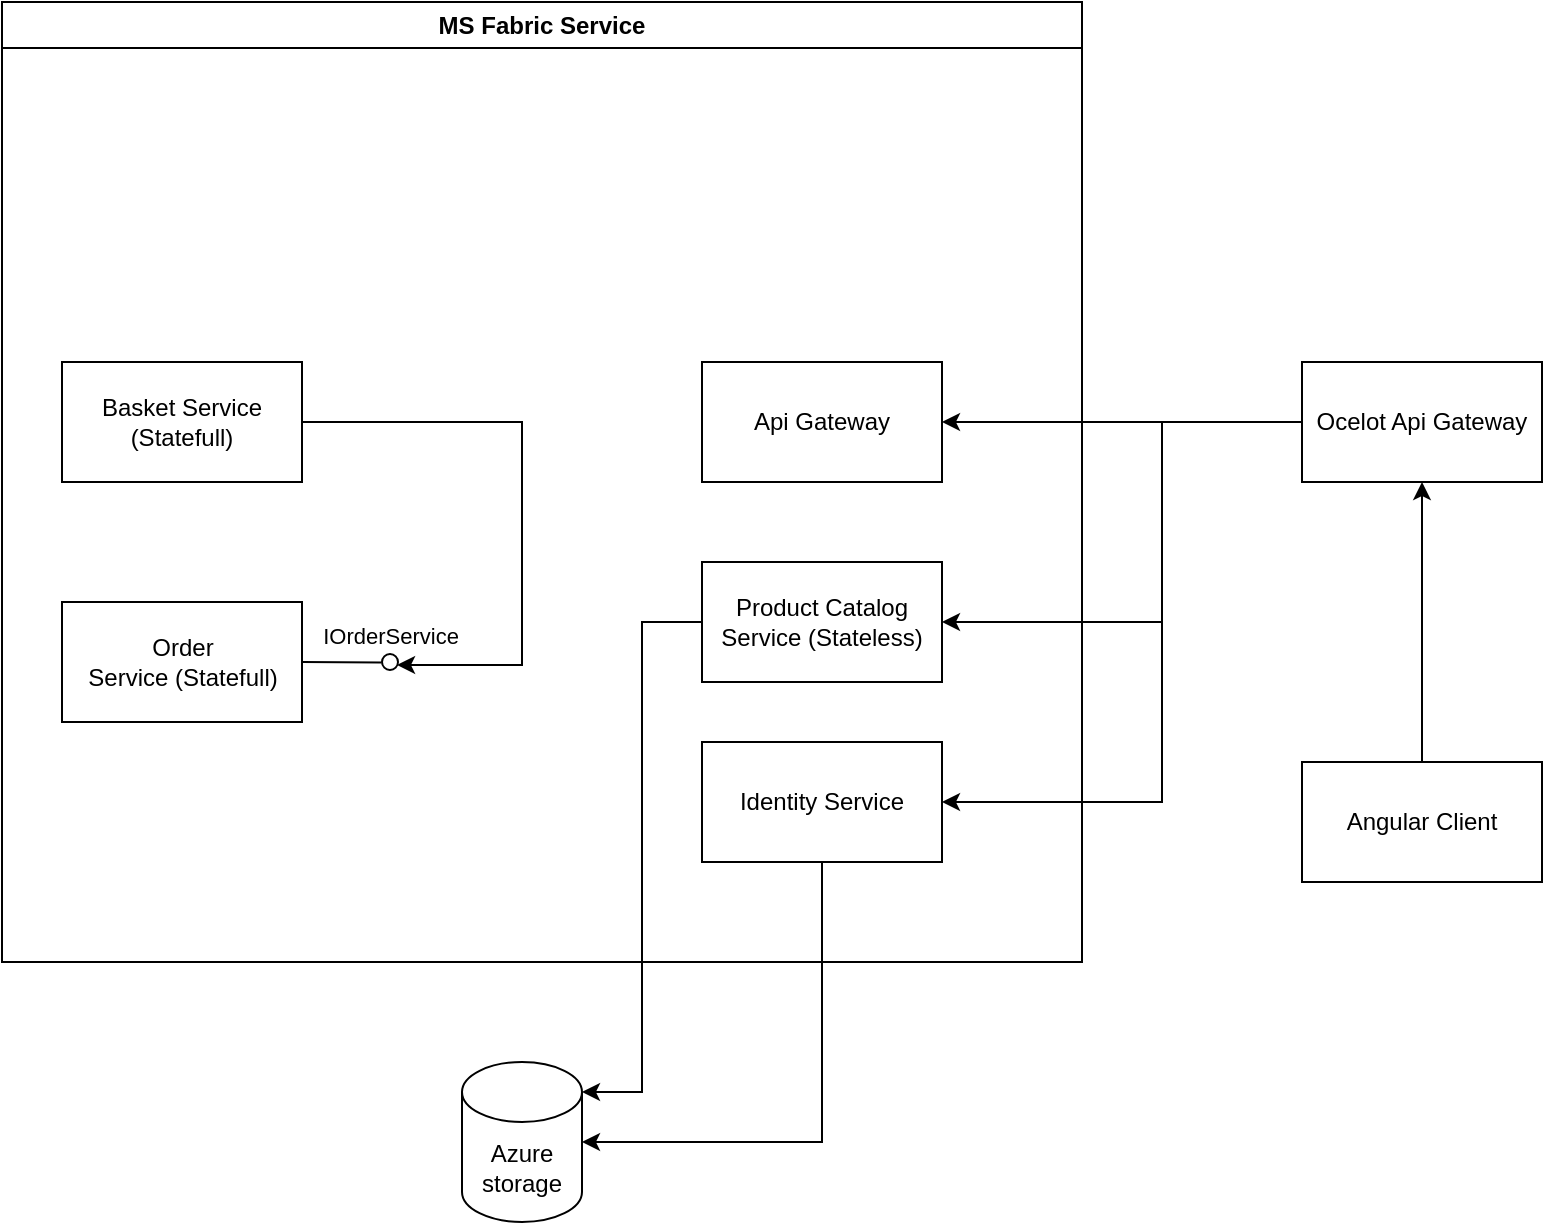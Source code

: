 <mxfile version="21.8.2" type="github">
  <diagram name="Page-1" id="1y_2GpAju2dID3cllrDE">
    <mxGraphModel dx="1302" dy="682" grid="1" gridSize="10" guides="1" tooltips="1" connect="1" arrows="1" fold="1" page="1" pageScale="1" pageWidth="850" pageHeight="1100" math="0" shadow="0">
      <root>
        <mxCell id="0" />
        <mxCell id="1" parent="0" />
        <mxCell id="5AAgcWpdmJfIqrZNKJTV-2" value="MS Fabric Service" style="swimlane;whiteSpace=wrap;html=1;" vertex="1" parent="1">
          <mxGeometry x="30" y="100" width="540" height="480" as="geometry" />
        </mxCell>
        <mxCell id="5AAgcWpdmJfIqrZNKJTV-1" value="Product Catalog&lt;br&gt;Service (Stateless)" style="rounded=0;whiteSpace=wrap;html=1;" vertex="1" parent="5AAgcWpdmJfIqrZNKJTV-2">
          <mxGeometry x="350" y="280" width="120" height="60" as="geometry" />
        </mxCell>
        <mxCell id="5AAgcWpdmJfIqrZNKJTV-4" value="Identity Service" style="rounded=0;whiteSpace=wrap;html=1;" vertex="1" parent="5AAgcWpdmJfIqrZNKJTV-2">
          <mxGeometry x="350" y="370" width="120" height="60" as="geometry" />
        </mxCell>
        <mxCell id="5AAgcWpdmJfIqrZNKJTV-5" value="Basket Service (Statefull)" style="rounded=0;whiteSpace=wrap;html=1;" vertex="1" parent="5AAgcWpdmJfIqrZNKJTV-2">
          <mxGeometry x="30" y="180" width="120" height="60" as="geometry" />
        </mxCell>
        <mxCell id="5AAgcWpdmJfIqrZNKJTV-6" value="Api Gateway" style="rounded=0;whiteSpace=wrap;html=1;" vertex="1" parent="5AAgcWpdmJfIqrZNKJTV-2">
          <mxGeometry x="350" y="180" width="120" height="60" as="geometry" />
        </mxCell>
        <mxCell id="5AAgcWpdmJfIqrZNKJTV-13" value="Order&lt;br style=&quot;border-color: var(--border-color);&quot;&gt;&lt;span style=&quot;&quot;&gt;Service (Statefull)&lt;/span&gt;" style="html=1;rounded=0;" vertex="1" parent="5AAgcWpdmJfIqrZNKJTV-2">
          <mxGeometry x="30" y="300" width="120" height="60" as="geometry" />
        </mxCell>
        <mxCell id="5AAgcWpdmJfIqrZNKJTV-14" value="" style="endArrow=none;html=1;rounded=0;align=center;verticalAlign=top;endFill=0;labelBackgroundColor=none;endSize=2;entryX=1;entryY=0.5;entryDx=0;entryDy=0;exitX=1.03;exitY=0.537;exitDx=0;exitDy=0;exitPerimeter=0;" edge="1" source="5AAgcWpdmJfIqrZNKJTV-15" target="5AAgcWpdmJfIqrZNKJTV-13" parent="5AAgcWpdmJfIqrZNKJTV-2">
          <mxGeometry relative="1" as="geometry" />
        </mxCell>
        <mxCell id="5AAgcWpdmJfIqrZNKJTV-15" value="IOrderService" style="ellipse;html=1;fontSize=11;align=center;fillColor=none;points=[];aspect=fixed;resizable=0;verticalAlign=bottom;labelPosition=center;verticalLabelPosition=top;flipH=1;" vertex="1" parent="5AAgcWpdmJfIqrZNKJTV-2">
          <mxGeometry x="190" y="326" width="8" height="8" as="geometry" />
        </mxCell>
        <mxCell id="5AAgcWpdmJfIqrZNKJTV-20" style="edgeStyle=orthogonalEdgeStyle;rounded=0;orthogonalLoop=1;jettySize=auto;html=1;entryX=0.06;entryY=0.685;entryDx=0;entryDy=0;entryPerimeter=0;" edge="1" parent="5AAgcWpdmJfIqrZNKJTV-2" source="5AAgcWpdmJfIqrZNKJTV-5" target="5AAgcWpdmJfIqrZNKJTV-15">
          <mxGeometry relative="1" as="geometry">
            <Array as="points">
              <mxPoint x="260" y="210" />
              <mxPoint x="260" y="331" />
            </Array>
          </mxGeometry>
        </mxCell>
        <mxCell id="5AAgcWpdmJfIqrZNKJTV-10" style="edgeStyle=orthogonalEdgeStyle;rounded=0;orthogonalLoop=1;jettySize=auto;html=1;entryX=1;entryY=0.5;entryDx=0;entryDy=0;" edge="1" parent="1" source="5AAgcWpdmJfIqrZNKJTV-7" target="5AAgcWpdmJfIqrZNKJTV-6">
          <mxGeometry relative="1" as="geometry" />
        </mxCell>
        <mxCell id="5AAgcWpdmJfIqrZNKJTV-11" style="edgeStyle=orthogonalEdgeStyle;rounded=0;orthogonalLoop=1;jettySize=auto;html=1;entryX=1;entryY=0.5;entryDx=0;entryDy=0;" edge="1" parent="1" source="5AAgcWpdmJfIqrZNKJTV-7" target="5AAgcWpdmJfIqrZNKJTV-1">
          <mxGeometry relative="1" as="geometry">
            <Array as="points">
              <mxPoint x="610" y="310" />
              <mxPoint x="610" y="410" />
            </Array>
          </mxGeometry>
        </mxCell>
        <mxCell id="5AAgcWpdmJfIqrZNKJTV-12" style="edgeStyle=orthogonalEdgeStyle;rounded=0;orthogonalLoop=1;jettySize=auto;html=1;entryX=1;entryY=0.5;entryDx=0;entryDy=0;" edge="1" parent="1" source="5AAgcWpdmJfIqrZNKJTV-7" target="5AAgcWpdmJfIqrZNKJTV-4">
          <mxGeometry relative="1" as="geometry">
            <Array as="points">
              <mxPoint x="610" y="310" />
              <mxPoint x="610" y="500" />
            </Array>
          </mxGeometry>
        </mxCell>
        <mxCell id="5AAgcWpdmJfIqrZNKJTV-7" value="Ocelot Api Gateway" style="rounded=0;whiteSpace=wrap;html=1;" vertex="1" parent="1">
          <mxGeometry x="680" y="280" width="120" height="60" as="geometry" />
        </mxCell>
        <mxCell id="5AAgcWpdmJfIqrZNKJTV-9" style="edgeStyle=orthogonalEdgeStyle;rounded=0;orthogonalLoop=1;jettySize=auto;html=1;entryX=0.5;entryY=1;entryDx=0;entryDy=0;" edge="1" parent="1" source="5AAgcWpdmJfIqrZNKJTV-8" target="5AAgcWpdmJfIqrZNKJTV-7">
          <mxGeometry relative="1" as="geometry" />
        </mxCell>
        <mxCell id="5AAgcWpdmJfIqrZNKJTV-8" value="Angular Client" style="rounded=0;whiteSpace=wrap;html=1;" vertex="1" parent="1">
          <mxGeometry x="680" y="480" width="120" height="60" as="geometry" />
        </mxCell>
        <mxCell id="5AAgcWpdmJfIqrZNKJTV-16" value="Azure storage" style="shape=cylinder3;whiteSpace=wrap;html=1;boundedLbl=1;backgroundOutline=1;size=15;" vertex="1" parent="1">
          <mxGeometry x="260" y="630" width="60" height="80" as="geometry" />
        </mxCell>
        <mxCell id="5AAgcWpdmJfIqrZNKJTV-17" style="edgeStyle=orthogonalEdgeStyle;rounded=0;orthogonalLoop=1;jettySize=auto;html=1;entryX=1;entryY=0.5;entryDx=0;entryDy=0;entryPerimeter=0;exitX=0.5;exitY=1;exitDx=0;exitDy=0;" edge="1" parent="1" source="5AAgcWpdmJfIqrZNKJTV-4" target="5AAgcWpdmJfIqrZNKJTV-16">
          <mxGeometry relative="1" as="geometry" />
        </mxCell>
        <mxCell id="5AAgcWpdmJfIqrZNKJTV-18" style="edgeStyle=orthogonalEdgeStyle;rounded=0;orthogonalLoop=1;jettySize=auto;html=1;entryX=1;entryY=0;entryDx=0;entryDy=15;entryPerimeter=0;" edge="1" parent="1" source="5AAgcWpdmJfIqrZNKJTV-1" target="5AAgcWpdmJfIqrZNKJTV-16">
          <mxGeometry relative="1" as="geometry" />
        </mxCell>
      </root>
    </mxGraphModel>
  </diagram>
</mxfile>
